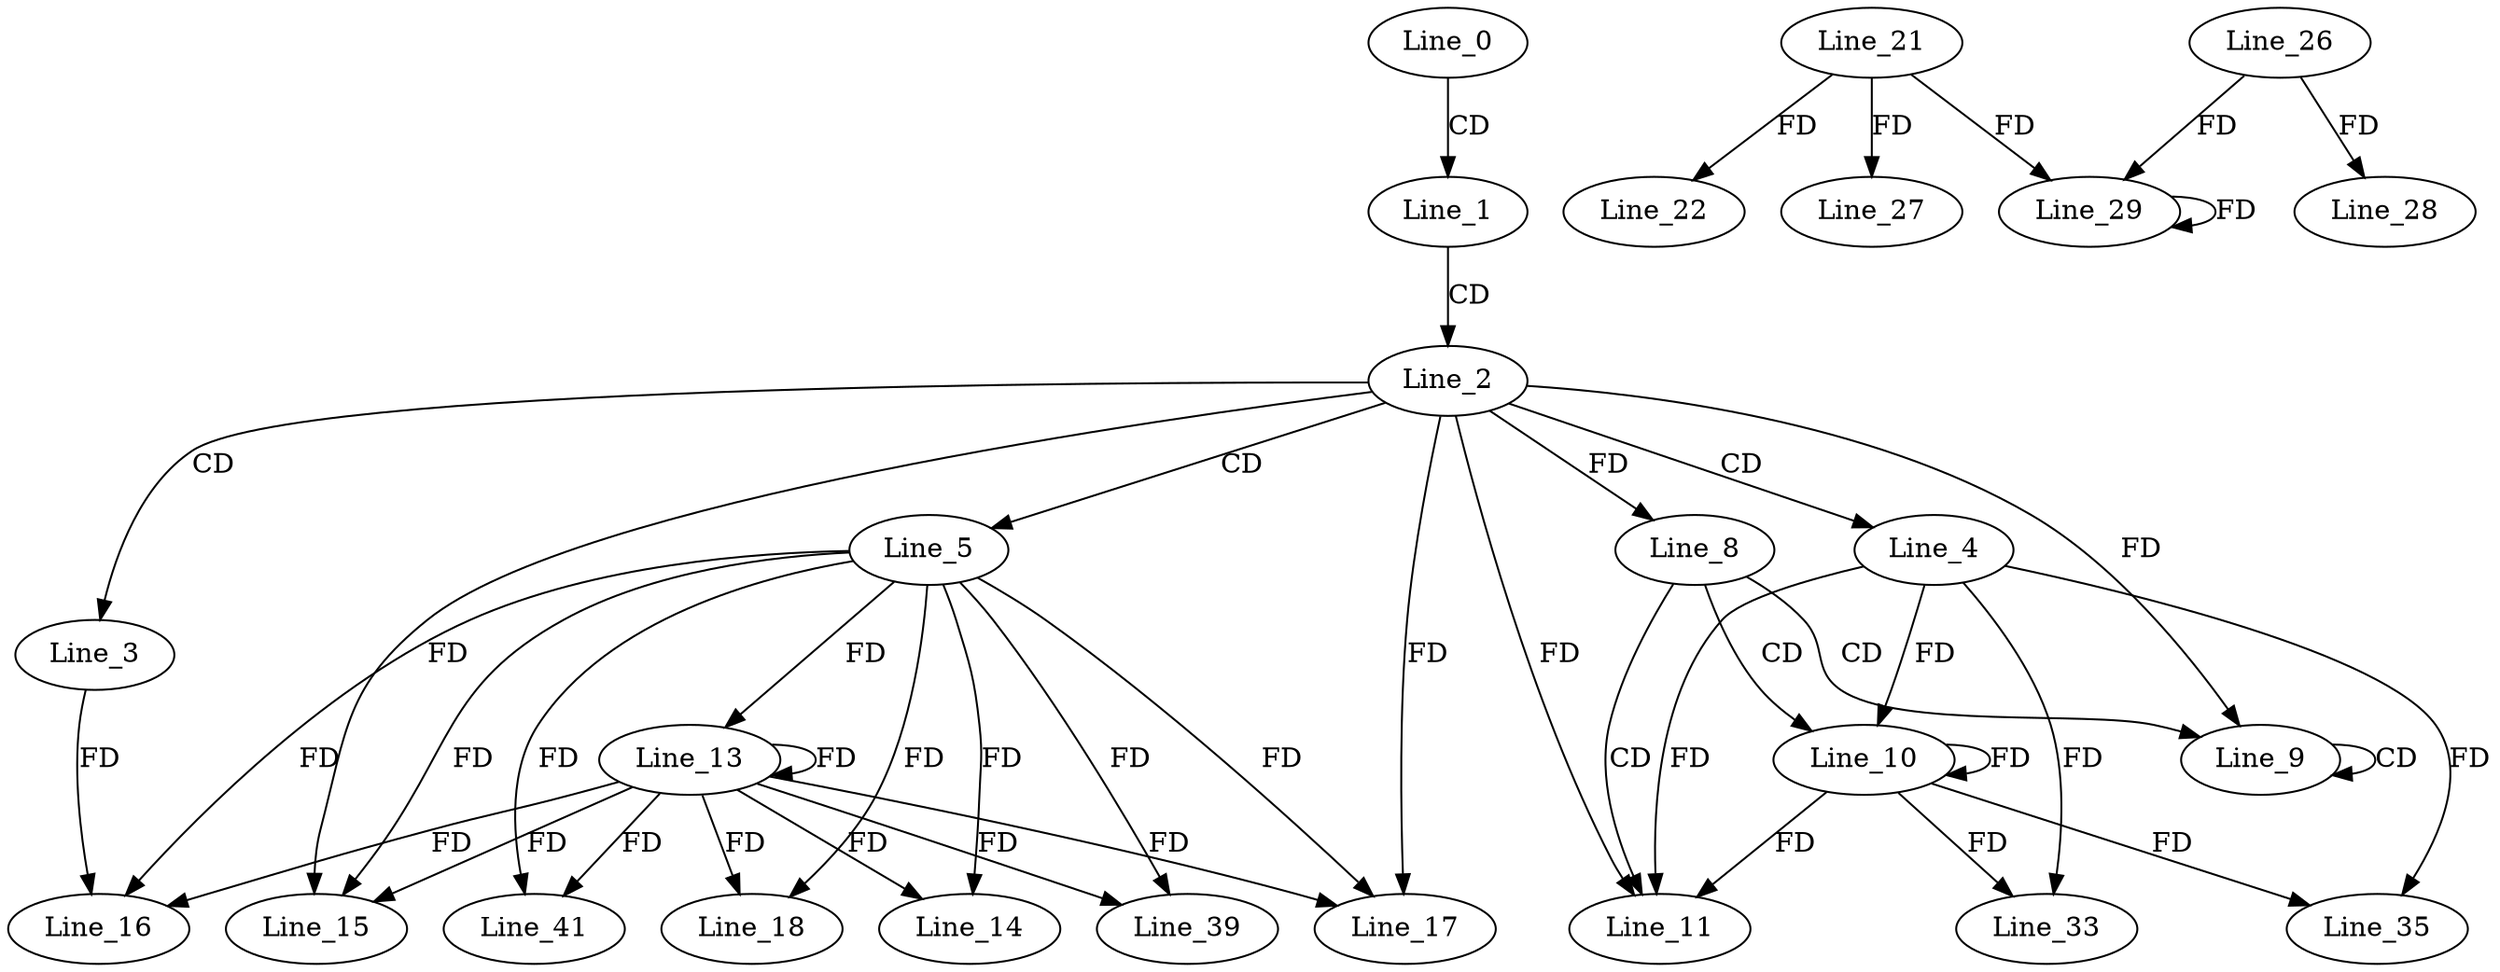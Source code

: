 digraph G {
  Line_0;
  Line_1;
  Line_2;
  Line_3;
  Line_4;
  Line_5;
  Line_8;
  Line_8;
  Line_9;
  Line_9;
  Line_10;
  Line_10;
  Line_11;
  Line_11;
  Line_13;
  Line_13;
  Line_14;
  Line_15;
  Line_15;
  Line_15;
  Line_16;
  Line_17;
  Line_17;
  Line_18;
  Line_21;
  Line_22;
  Line_27;
  Line_26;
  Line_28;
  Line_29;
  Line_33;
  Line_35;
  Line_39;
  Line_41;
  Line_0 -> Line_1 [ label="CD" ];
  Line_1 -> Line_2 [ label="CD" ];
  Line_2 -> Line_3 [ label="CD" ];
  Line_2 -> Line_4 [ label="CD" ];
  Line_2 -> Line_5 [ label="CD" ];
  Line_2 -> Line_8 [ label="FD" ];
  Line_8 -> Line_9 [ label="CD" ];
  Line_9 -> Line_9 [ label="CD" ];
  Line_2 -> Line_9 [ label="FD" ];
  Line_8 -> Line_10 [ label="CD" ];
  Line_4 -> Line_10 [ label="FD" ];
  Line_10 -> Line_10 [ label="FD" ];
  Line_8 -> Line_11 [ label="CD" ];
  Line_4 -> Line_11 [ label="FD" ];
  Line_10 -> Line_11 [ label="FD" ];
  Line_2 -> Line_11 [ label="FD" ];
  Line_5 -> Line_13 [ label="FD" ];
  Line_13 -> Line_13 [ label="FD" ];
  Line_5 -> Line_14 [ label="FD" ];
  Line_13 -> Line_14 [ label="FD" ];
  Line_5 -> Line_15 [ label="FD" ];
  Line_13 -> Line_15 [ label="FD" ];
  Line_2 -> Line_15 [ label="FD" ];
  Line_5 -> Line_16 [ label="FD" ];
  Line_13 -> Line_16 [ label="FD" ];
  Line_3 -> Line_16 [ label="FD" ];
  Line_5 -> Line_17 [ label="FD" ];
  Line_13 -> Line_17 [ label="FD" ];
  Line_2 -> Line_17 [ label="FD" ];
  Line_5 -> Line_18 [ label="FD" ];
  Line_13 -> Line_18 [ label="FD" ];
  Line_21 -> Line_22 [ label="FD" ];
  Line_21 -> Line_27 [ label="FD" ];
  Line_26 -> Line_28 [ label="FD" ];
  Line_21 -> Line_29 [ label="FD" ];
  Line_29 -> Line_29 [ label="FD" ];
  Line_26 -> Line_29 [ label="FD" ];
  Line_4 -> Line_33 [ label="FD" ];
  Line_10 -> Line_33 [ label="FD" ];
  Line_4 -> Line_35 [ label="FD" ];
  Line_10 -> Line_35 [ label="FD" ];
  Line_5 -> Line_39 [ label="FD" ];
  Line_13 -> Line_39 [ label="FD" ];
  Line_5 -> Line_41 [ label="FD" ];
  Line_13 -> Line_41 [ label="FD" ];
}
